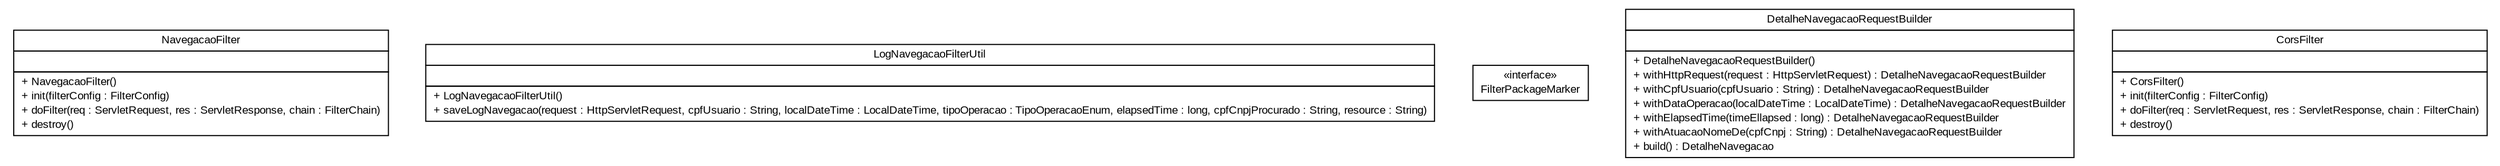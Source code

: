 #!/usr/local/bin/dot
#
# Class diagram 
# Generated by UMLGraph version R5_6 (http://www.umlgraph.org/)
#

digraph G {
	edge [fontname="arial",fontsize=10,labelfontname="arial",labelfontsize=10];
	node [fontname="arial",fontsize=10,shape=plaintext];
	nodesep=0.25;
	ranksep=0.5;
	// br.gov.to.sefaz.seg.filter.NavegacaoFilter
	c200156 [label=<<table title="br.gov.to.sefaz.seg.filter.NavegacaoFilter" border="0" cellborder="1" cellspacing="0" cellpadding="2" port="p" href="./NavegacaoFilter.html">
		<tr><td><table border="0" cellspacing="0" cellpadding="1">
<tr><td align="center" balign="center"> NavegacaoFilter </td></tr>
		</table></td></tr>
		<tr><td><table border="0" cellspacing="0" cellpadding="1">
<tr><td align="left" balign="left">  </td></tr>
		</table></td></tr>
		<tr><td><table border="0" cellspacing="0" cellpadding="1">
<tr><td align="left" balign="left"> + NavegacaoFilter() </td></tr>
<tr><td align="left" balign="left"> + init(filterConfig : FilterConfig) </td></tr>
<tr><td align="left" balign="left"> + doFilter(req : ServletRequest, res : ServletResponse, chain : FilterChain) </td></tr>
<tr><td align="left" balign="left"> + destroy() </td></tr>
		</table></td></tr>
		</table>>, URL="./NavegacaoFilter.html", fontname="arial", fontcolor="black", fontsize=10.0];
	// br.gov.to.sefaz.seg.filter.LogNavegacaoFilterUtil
	c200157 [label=<<table title="br.gov.to.sefaz.seg.filter.LogNavegacaoFilterUtil" border="0" cellborder="1" cellspacing="0" cellpadding="2" port="p" href="./LogNavegacaoFilterUtil.html">
		<tr><td><table border="0" cellspacing="0" cellpadding="1">
<tr><td align="center" balign="center"> LogNavegacaoFilterUtil </td></tr>
		</table></td></tr>
		<tr><td><table border="0" cellspacing="0" cellpadding="1">
<tr><td align="left" balign="left">  </td></tr>
		</table></td></tr>
		<tr><td><table border="0" cellspacing="0" cellpadding="1">
<tr><td align="left" balign="left"> + LogNavegacaoFilterUtil() </td></tr>
<tr><td align="left" balign="left"> + saveLogNavegacao(request : HttpServletRequest, cpfUsuario : String, localDateTime : LocalDateTime, tipoOperacao : TipoOperacaoEnum, elapsedTime : long, cpfCnpjProcurado : String, resource : String) </td></tr>
		</table></td></tr>
		</table>>, URL="./LogNavegacaoFilterUtil.html", fontname="arial", fontcolor="black", fontsize=10.0];
	// br.gov.to.sefaz.seg.filter.FilterPackageMarker
	c200158 [label=<<table title="br.gov.to.sefaz.seg.filter.FilterPackageMarker" border="0" cellborder="1" cellspacing="0" cellpadding="2" port="p" href="./FilterPackageMarker.html">
		<tr><td><table border="0" cellspacing="0" cellpadding="1">
<tr><td align="center" balign="center"> &#171;interface&#187; </td></tr>
<tr><td align="center" balign="center"> FilterPackageMarker </td></tr>
		</table></td></tr>
		</table>>, URL="./FilterPackageMarker.html", fontname="arial", fontcolor="black", fontsize=10.0];
	// br.gov.to.sefaz.seg.filter.DetalheNavegacaoRequestBuilder
	c200159 [label=<<table title="br.gov.to.sefaz.seg.filter.DetalheNavegacaoRequestBuilder" border="0" cellborder="1" cellspacing="0" cellpadding="2" port="p" href="./DetalheNavegacaoRequestBuilder.html">
		<tr><td><table border="0" cellspacing="0" cellpadding="1">
<tr><td align="center" balign="center"> DetalheNavegacaoRequestBuilder </td></tr>
		</table></td></tr>
		<tr><td><table border="0" cellspacing="0" cellpadding="1">
<tr><td align="left" balign="left">  </td></tr>
		</table></td></tr>
		<tr><td><table border="0" cellspacing="0" cellpadding="1">
<tr><td align="left" balign="left"> + DetalheNavegacaoRequestBuilder() </td></tr>
<tr><td align="left" balign="left"> + withHttpRequest(request : HttpServletRequest) : DetalheNavegacaoRequestBuilder </td></tr>
<tr><td align="left" balign="left"> + withCpfUsuario(cpfUsuario : String) : DetalheNavegacaoRequestBuilder </td></tr>
<tr><td align="left" balign="left"> + withDataOperacao(localDateTime : LocalDateTime) : DetalheNavegacaoRequestBuilder </td></tr>
<tr><td align="left" balign="left"> + withElapsedTime(timeEllapsed : long) : DetalheNavegacaoRequestBuilder </td></tr>
<tr><td align="left" balign="left"> + withAtuacaoNomeDe(cpfCnpj : String) : DetalheNavegacaoRequestBuilder </td></tr>
<tr><td align="left" balign="left"> + build() : DetalheNavegacao </td></tr>
		</table></td></tr>
		</table>>, URL="./DetalheNavegacaoRequestBuilder.html", fontname="arial", fontcolor="black", fontsize=10.0];
	// br.gov.to.sefaz.seg.filter.CorsFilter
	c200160 [label=<<table title="br.gov.to.sefaz.seg.filter.CorsFilter" border="0" cellborder="1" cellspacing="0" cellpadding="2" port="p" href="./CorsFilter.html">
		<tr><td><table border="0" cellspacing="0" cellpadding="1">
<tr><td align="center" balign="center"> CorsFilter </td></tr>
		</table></td></tr>
		<tr><td><table border="0" cellspacing="0" cellpadding="1">
<tr><td align="left" balign="left">  </td></tr>
		</table></td></tr>
		<tr><td><table border="0" cellspacing="0" cellpadding="1">
<tr><td align="left" balign="left"> + CorsFilter() </td></tr>
<tr><td align="left" balign="left"> + init(filterConfig : FilterConfig) </td></tr>
<tr><td align="left" balign="left"> + doFilter(req : ServletRequest, res : ServletResponse, chain : FilterChain) </td></tr>
<tr><td align="left" balign="left"> + destroy() </td></tr>
		</table></td></tr>
		</table>>, URL="./CorsFilter.html", fontname="arial", fontcolor="black", fontsize=10.0];
}

